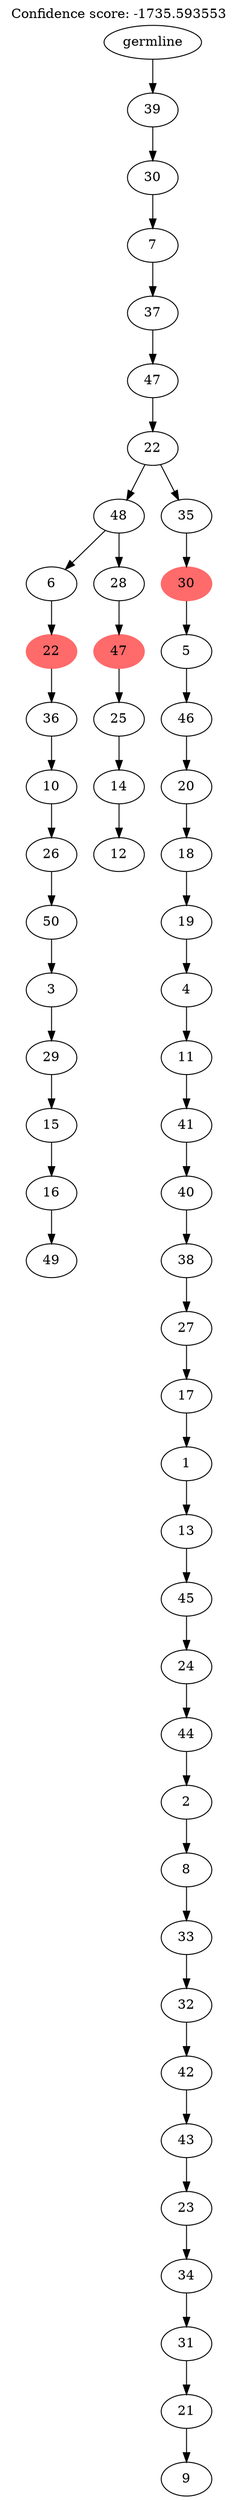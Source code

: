 digraph g {
	"52" -> "53";
	"53" [label="49"];
	"51" -> "52";
	"52" [label="16"];
	"50" -> "51";
	"51" [label="15"];
	"49" -> "50";
	"50" [label="29"];
	"48" -> "49";
	"49" [label="3"];
	"47" -> "48";
	"48" [label="50"];
	"46" -> "47";
	"47" [label="26"];
	"45" -> "46";
	"46" [label="10"];
	"44" -> "45";
	"45" [label="36"];
	"43" -> "44";
	"44" [color=indianred1, style=filled, label="22"];
	"41" -> "42";
	"42" [label="12"];
	"40" -> "41";
	"41" [label="14"];
	"39" -> "40";
	"40" [label="25"];
	"38" -> "39";
	"39" [color=indianred1, style=filled, label="47"];
	"37" -> "38";
	"38" [label="28"];
	"37" -> "43";
	"43" [label="6"];
	"35" -> "36";
	"36" [label="9"];
	"34" -> "35";
	"35" [label="21"];
	"33" -> "34";
	"34" [label="31"];
	"32" -> "33";
	"33" [label="34"];
	"31" -> "32";
	"32" [label="23"];
	"30" -> "31";
	"31" [label="43"];
	"29" -> "30";
	"30" [label="42"];
	"28" -> "29";
	"29" [label="32"];
	"27" -> "28";
	"28" [label="33"];
	"26" -> "27";
	"27" [label="8"];
	"25" -> "26";
	"26" [label="2"];
	"24" -> "25";
	"25" [label="44"];
	"23" -> "24";
	"24" [label="24"];
	"22" -> "23";
	"23" [label="45"];
	"21" -> "22";
	"22" [label="13"];
	"20" -> "21";
	"21" [label="1"];
	"19" -> "20";
	"20" [label="17"];
	"18" -> "19";
	"19" [label="27"];
	"17" -> "18";
	"18" [label="38"];
	"16" -> "17";
	"17" [label="40"];
	"15" -> "16";
	"16" [label="41"];
	"14" -> "15";
	"15" [label="11"];
	"13" -> "14";
	"14" [label="4"];
	"12" -> "13";
	"13" [label="19"];
	"11" -> "12";
	"12" [label="18"];
	"10" -> "11";
	"11" [label="20"];
	"9" -> "10";
	"10" [label="46"];
	"8" -> "9";
	"9" [label="5"];
	"7" -> "8";
	"8" [color=indianred1, style=filled, label="30"];
	"6" -> "7";
	"7" [label="35"];
	"6" -> "37";
	"37" [label="48"];
	"5" -> "6";
	"6" [label="22"];
	"4" -> "5";
	"5" [label="47"];
	"3" -> "4";
	"4" [label="37"];
	"2" -> "3";
	"3" [label="7"];
	"1" -> "2";
	"2" [label="30"];
	"0" -> "1";
	"1" [label="39"];
	"0" [label="germline"];
	labelloc="t";
	label="Confidence score: -1735.593553";
}
